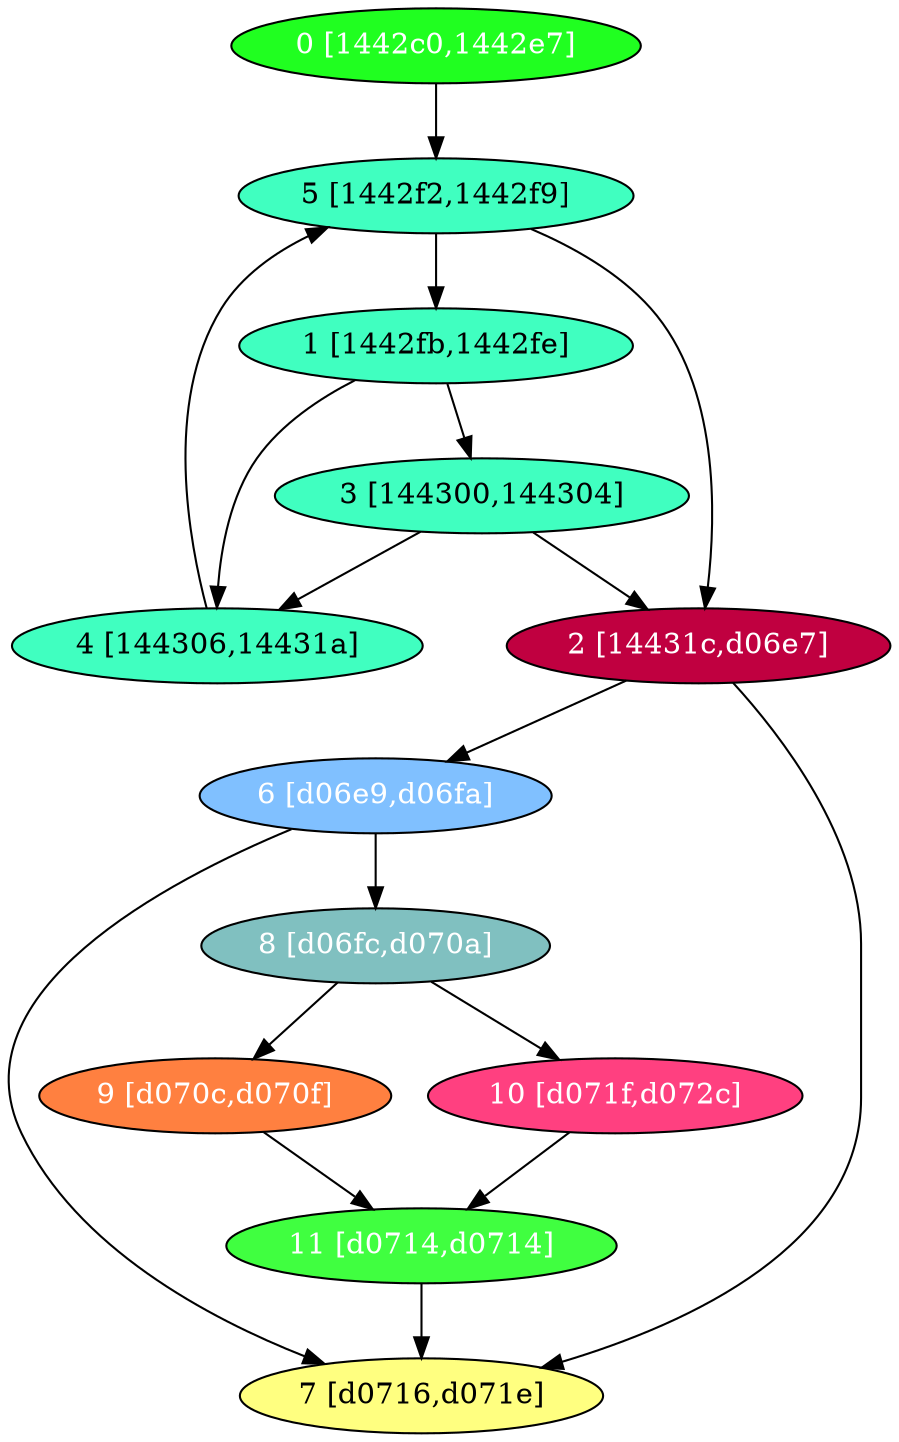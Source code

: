 diGraph libnss3{
	libnss3_0  [style=filled fillcolor="#20FF20" fontcolor="#ffffff" shape=oval label="0 [1442c0,1442e7]"]
	libnss3_1  [style=filled fillcolor="#40FFC0" fontcolor="#000000" shape=oval label="1 [1442fb,1442fe]"]
	libnss3_2  [style=filled fillcolor="#C00040" fontcolor="#ffffff" shape=oval label="2 [14431c,d06e7]"]
	libnss3_3  [style=filled fillcolor="#40FFC0" fontcolor="#000000" shape=oval label="3 [144300,144304]"]
	libnss3_4  [style=filled fillcolor="#40FFC0" fontcolor="#000000" shape=oval label="4 [144306,14431a]"]
	libnss3_5  [style=filled fillcolor="#40FFC0" fontcolor="#000000" shape=oval label="5 [1442f2,1442f9]"]
	libnss3_6  [style=filled fillcolor="#80C0FF" fontcolor="#ffffff" shape=oval label="6 [d06e9,d06fa]"]
	libnss3_7  [style=filled fillcolor="#FFFF80" fontcolor="#000000" shape=oval label="7 [d0716,d071e]"]
	libnss3_8  [style=filled fillcolor="#80C0C0" fontcolor="#ffffff" shape=oval label="8 [d06fc,d070a]"]
	libnss3_9  [style=filled fillcolor="#FF8040" fontcolor="#ffffff" shape=oval label="9 [d070c,d070f]"]
	libnss3_a  [style=filled fillcolor="#FF4080" fontcolor="#ffffff" shape=oval label="10 [d071f,d072c]"]
	libnss3_b  [style=filled fillcolor="#40FF40" fontcolor="#ffffff" shape=oval label="11 [d0714,d0714]"]

	libnss3_0 -> libnss3_5
	libnss3_1 -> libnss3_3
	libnss3_1 -> libnss3_4
	libnss3_2 -> libnss3_6
	libnss3_2 -> libnss3_7
	libnss3_3 -> libnss3_2
	libnss3_3 -> libnss3_4
	libnss3_4 -> libnss3_5
	libnss3_5 -> libnss3_1
	libnss3_5 -> libnss3_2
	libnss3_6 -> libnss3_7
	libnss3_6 -> libnss3_8
	libnss3_8 -> libnss3_9
	libnss3_8 -> libnss3_a
	libnss3_9 -> libnss3_b
	libnss3_a -> libnss3_b
	libnss3_b -> libnss3_7
}